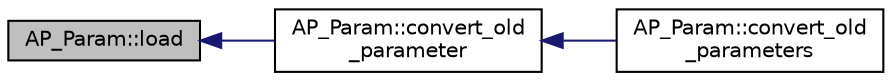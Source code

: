digraph "AP_Param::load"
{
 // INTERACTIVE_SVG=YES
  edge [fontname="Helvetica",fontsize="10",labelfontname="Helvetica",labelfontsize="10"];
  node [fontname="Helvetica",fontsize="10",shape=record];
  rankdir="LR";
  Node1 [label="AP_Param::load",height=0.2,width=0.4,color="black", fillcolor="grey75", style="filled", fontcolor="black"];
  Node1 -> Node2 [dir="back",color="midnightblue",fontsize="10",style="solid",fontname="Helvetica"];
  Node2 [label="AP_Param::convert_old\l_parameter",height=0.2,width=0.4,color="black", fillcolor="white", style="filled",URL="$classAP__Param.html#a508aefe4d24c20bada33f79e8bb14a12"];
  Node2 -> Node3 [dir="back",color="midnightblue",fontsize="10",style="solid",fontname="Helvetica"];
  Node3 [label="AP_Param::convert_old\l_parameters",height=0.2,width=0.4,color="black", fillcolor="white", style="filled",URL="$classAP__Param.html#a25fd45233974736c2ac8e4680882a235"];
}
